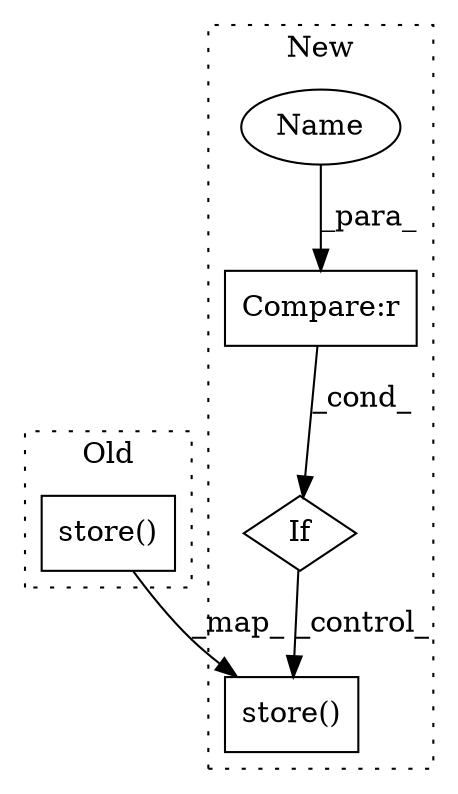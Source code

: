 digraph G {
subgraph cluster0 {
1 [label="store()" a="75" s="2891,2959" l="25,1" shape="box"];
label = "Old";
style="dotted";
}
subgraph cluster1 {
2 [label="store()" a="75" s="2913,2981" l="25,1" shape="box"];
3 [label="If" a="96" s="2878" l="3" shape="diamond"];
4 [label="Compare:r" a="40" s="2881" l="18" shape="box"];
5 [label="Name" a="87" s="2881" l="6" shape="ellipse"];
label = "New";
style="dotted";
}
1 -> 2 [label="_map_"];
3 -> 2 [label="_control_"];
4 -> 3 [label="_cond_"];
5 -> 4 [label="_para_"];
}